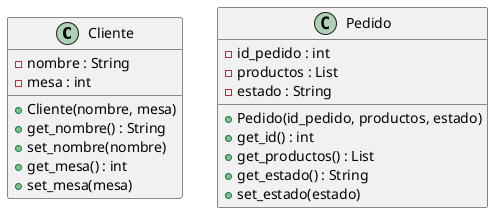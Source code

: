 @startuml
class Cliente {
  - nombre : String
  - mesa : int
  + Cliente(nombre, mesa)
  + get_nombre() : String
  + set_nombre(nombre)
  + get_mesa() : int
  + set_mesa(mesa)
}
class Pedido {
  - id_pedido : int
  - productos : List
  - estado : String
  + Pedido(id_pedido, productos, estado)
  + get_id() : int
  + get_productos() : List
  + get_estado() : String
  + set_estado(estado)
}
@enduml
